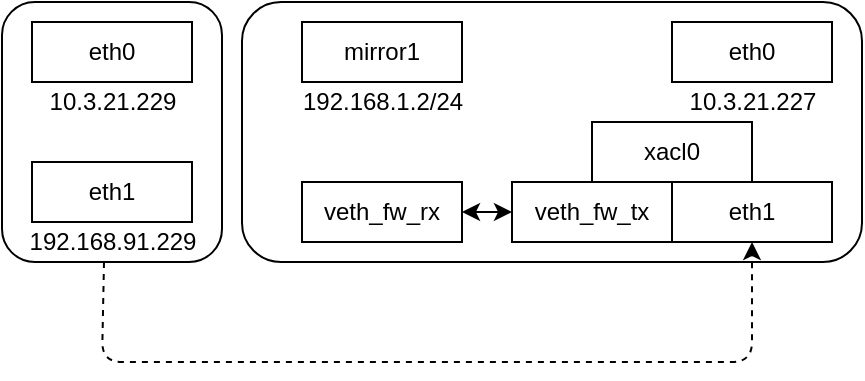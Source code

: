 <mxfile version="13.4.1" type="github">
  <diagram id="57rZTOVnbzv8gDINvl2v" name="第 1 页">
    <mxGraphModel dx="786" dy="445" grid="1" gridSize="10" guides="1" tooltips="1" connect="1" arrows="1" fold="1" page="1" pageScale="1" pageWidth="827" pageHeight="1169" math="0" shadow="0">
      <root>
        <mxCell id="0" />
        <mxCell id="1" parent="0" />
        <mxCell id="eBNsloynoJeFFIa06VaY-3" value="" style="rounded=1;whiteSpace=wrap;html=1;" vertex="1" parent="1">
          <mxGeometry x="470" y="80" width="310" height="130" as="geometry" />
        </mxCell>
        <mxCell id="eBNsloynoJeFFIa06VaY-10" value="xacl0" style="rounded=0;whiteSpace=wrap;html=1;" vertex="1" parent="1">
          <mxGeometry x="645" y="140" width="80" height="30" as="geometry" />
        </mxCell>
        <mxCell id="eBNsloynoJeFFIa06VaY-11" value="veth_fw_tx" style="rounded=0;whiteSpace=wrap;html=1;" vertex="1" parent="1">
          <mxGeometry x="605" y="170" width="80" height="30" as="geometry" />
        </mxCell>
        <mxCell id="eBNsloynoJeFFIa06VaY-12" value="eth1" style="rounded=0;whiteSpace=wrap;html=1;" vertex="1" parent="1">
          <mxGeometry x="685" y="170" width="80" height="30" as="geometry" />
        </mxCell>
        <mxCell id="eBNsloynoJeFFIa06VaY-13" value="eth0" style="rounded=0;whiteSpace=wrap;html=1;" vertex="1" parent="1">
          <mxGeometry x="685" y="90" width="80" height="30" as="geometry" />
        </mxCell>
        <mxCell id="eBNsloynoJeFFIa06VaY-14" value="veth_fw_rx" style="rounded=0;whiteSpace=wrap;html=1;" vertex="1" parent="1">
          <mxGeometry x="500" y="170" width="80" height="30" as="geometry" />
        </mxCell>
        <mxCell id="eBNsloynoJeFFIa06VaY-15" value="mirror1" style="rounded=0;whiteSpace=wrap;html=1;" vertex="1" parent="1">
          <mxGeometry x="500" y="90" width="80" height="30" as="geometry" />
        </mxCell>
        <mxCell id="eBNsloynoJeFFIa06VaY-16" value="" style="endArrow=classic;startArrow=classic;html=1;exitX=1;exitY=0.5;exitDx=0;exitDy=0;entryX=0;entryY=0.5;entryDx=0;entryDy=0;" edge="1" parent="1" source="eBNsloynoJeFFIa06VaY-14" target="eBNsloynoJeFFIa06VaY-11">
          <mxGeometry width="50" height="50" relative="1" as="geometry">
            <mxPoint x="635" y="190" as="sourcePoint" />
            <mxPoint x="685" y="140" as="targetPoint" />
          </mxGeometry>
        </mxCell>
        <mxCell id="eBNsloynoJeFFIa06VaY-17" value="10.3.21.227" style="text;html=1;align=center;verticalAlign=middle;resizable=0;points=[];autosize=1;" vertex="1" parent="1">
          <mxGeometry x="685" y="120" width="80" height="20" as="geometry" />
        </mxCell>
        <mxCell id="eBNsloynoJeFFIa06VaY-18" value="192.168.1.2/24" style="text;html=1;align=center;verticalAlign=middle;resizable=0;points=[];autosize=1;" vertex="1" parent="1">
          <mxGeometry x="490" y="120" width="100" height="20" as="geometry" />
        </mxCell>
        <mxCell id="eBNsloynoJeFFIa06VaY-19" value="" style="rounded=1;whiteSpace=wrap;html=1;" vertex="1" parent="1">
          <mxGeometry x="350" y="80" width="110" height="130" as="geometry" />
        </mxCell>
        <mxCell id="eBNsloynoJeFFIa06VaY-20" value="eth0" style="rounded=0;whiteSpace=wrap;html=1;" vertex="1" parent="1">
          <mxGeometry x="365" y="90" width="80" height="30" as="geometry" />
        </mxCell>
        <mxCell id="eBNsloynoJeFFIa06VaY-21" value="10.3.21.229" style="text;html=1;align=center;verticalAlign=middle;resizable=0;points=[];autosize=1;" vertex="1" parent="1">
          <mxGeometry x="365" y="120" width="80" height="20" as="geometry" />
        </mxCell>
        <mxCell id="eBNsloynoJeFFIa06VaY-22" value="eth1" style="rounded=0;whiteSpace=wrap;html=1;" vertex="1" parent="1">
          <mxGeometry x="365" y="160" width="80" height="30" as="geometry" />
        </mxCell>
        <mxCell id="eBNsloynoJeFFIa06VaY-23" value="192.168.91.229" style="text;html=1;align=center;verticalAlign=middle;resizable=0;points=[];autosize=1;" vertex="1" parent="1">
          <mxGeometry x="355" y="190" width="100" height="20" as="geometry" />
        </mxCell>
        <mxCell id="eBNsloynoJeFFIa06VaY-24" value="" style="endArrow=classic;html=1;exitX=0.46;exitY=1;exitDx=0;exitDy=0;exitPerimeter=0;entryX=0.5;entryY=1;entryDx=0;entryDy=0;dashed=1;" edge="1" parent="1" source="eBNsloynoJeFFIa06VaY-23" target="eBNsloynoJeFFIa06VaY-12">
          <mxGeometry width="50" height="50" relative="1" as="geometry">
            <mxPoint x="470" y="260" as="sourcePoint" />
            <mxPoint x="520" y="210" as="targetPoint" />
            <Array as="points">
              <mxPoint x="400" y="260" />
              <mxPoint x="725" y="260" />
            </Array>
          </mxGeometry>
        </mxCell>
      </root>
    </mxGraphModel>
  </diagram>
</mxfile>
